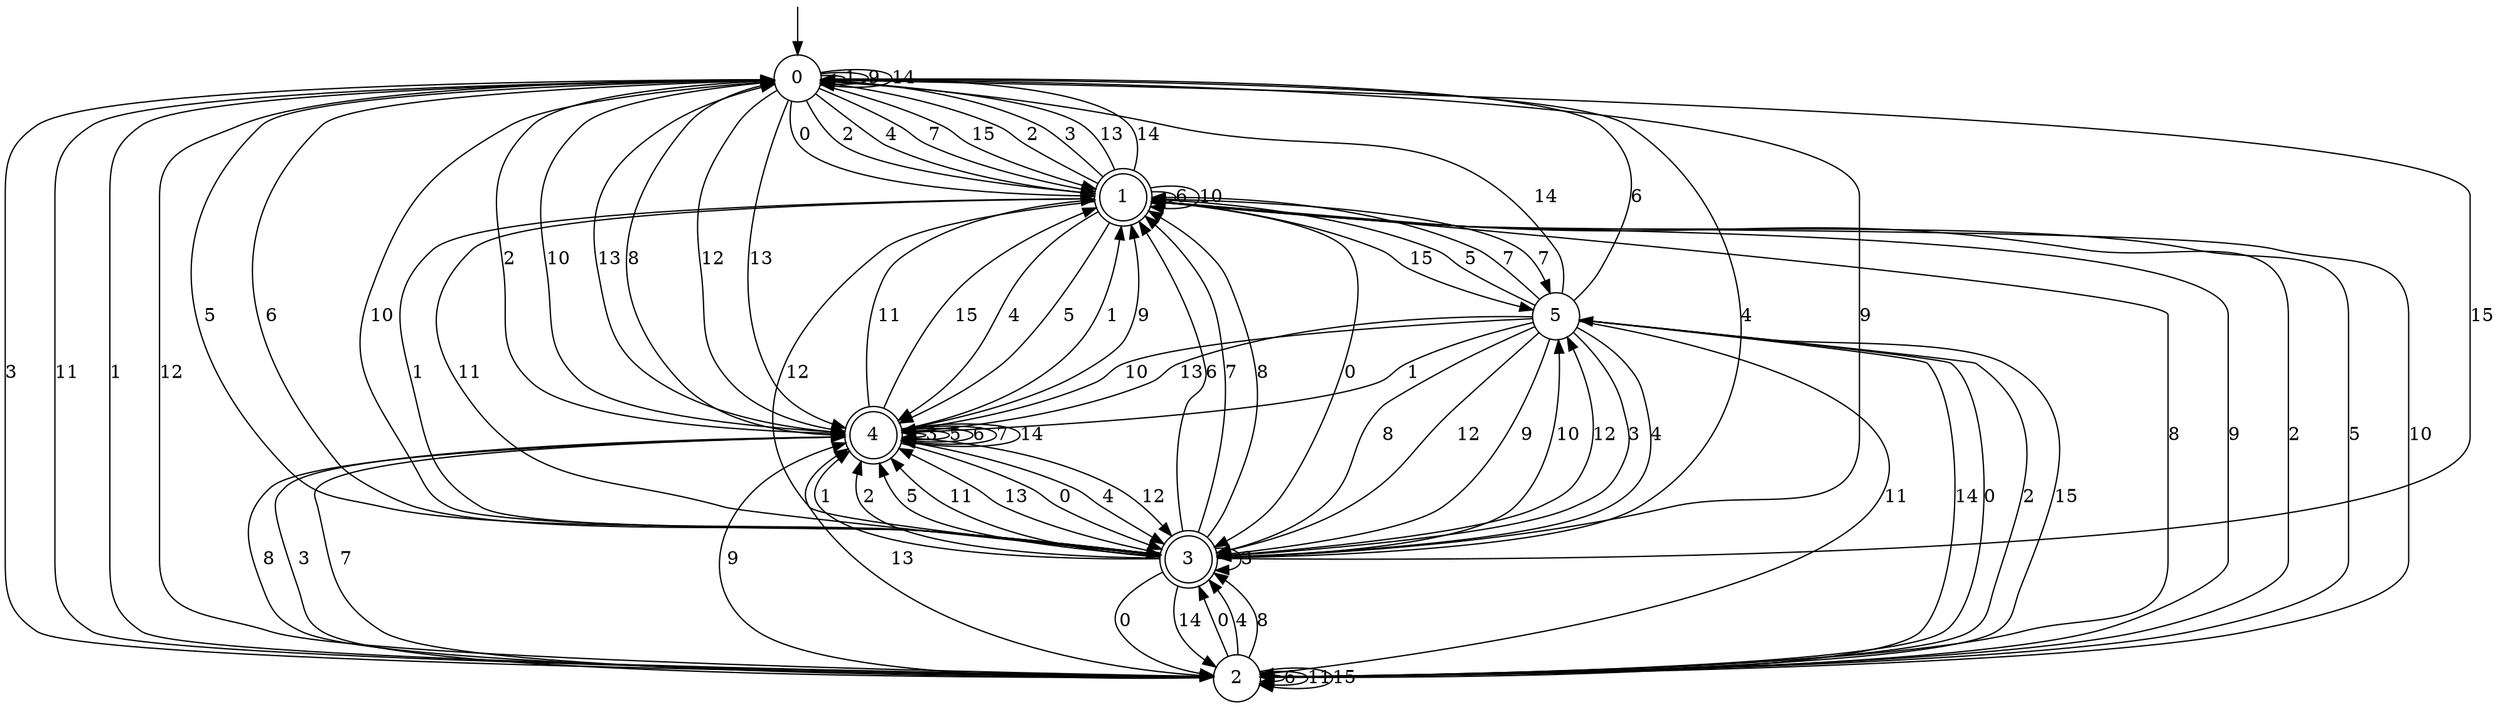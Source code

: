 digraph g {

	s0 [shape="circle" label="0"];
	s1 [shape="doublecircle" label="1"];
	s2 [shape="circle" label="2"];
	s3 [shape="doublecircle" label="3"];
	s4 [shape="doublecircle" label="4"];
	s5 [shape="circle" label="5"];
	s0 -> s1 [label="0"];
	s0 -> s0 [label="1"];
	s0 -> s1 [label="2"];
	s0 -> s2 [label="3"];
	s0 -> s1 [label="4"];
	s0 -> s3 [label="5"];
	s0 -> s3 [label="6"];
	s0 -> s1 [label="7"];
	s0 -> s4 [label="8"];
	s0 -> s0 [label="9"];
	s0 -> s3 [label="10"];
	s0 -> s2 [label="11"];
	s0 -> s4 [label="12"];
	s0 -> s4 [label="13"];
	s0 -> s0 [label="14"];
	s0 -> s1 [label="15"];
	s1 -> s3 [label="0"];
	s1 -> s3 [label="1"];
	s1 -> s0 [label="2"];
	s1 -> s0 [label="3"];
	s1 -> s4 [label="4"];
	s1 -> s4 [label="5"];
	s1 -> s1 [label="6"];
	s1 -> s5 [label="7"];
	s1 -> s2 [label="8"];
	s1 -> s2 [label="9"];
	s1 -> s1 [label="10"];
	s1 -> s3 [label="11"];
	s1 -> s3 [label="12"];
	s1 -> s0 [label="13"];
	s1 -> s0 [label="14"];
	s1 -> s5 [label="15"];
	s2 -> s3 [label="0"];
	s2 -> s0 [label="1"];
	s2 -> s1 [label="2"];
	s2 -> s4 [label="3"];
	s2 -> s3 [label="4"];
	s2 -> s1 [label="5"];
	s2 -> s2 [label="6"];
	s2 -> s4 [label="7"];
	s2 -> s3 [label="8"];
	s2 -> s4 [label="9"];
	s2 -> s1 [label="10"];
	s2 -> s2 [label="11"];
	s2 -> s0 [label="12"];
	s2 -> s4 [label="13"];
	s2 -> s5 [label="14"];
	s2 -> s2 [label="15"];
	s3 -> s2 [label="0"];
	s3 -> s4 [label="1"];
	s3 -> s4 [label="2"];
	s3 -> s3 [label="3"];
	s3 -> s0 [label="4"];
	s3 -> s4 [label="5"];
	s3 -> s1 [label="6"];
	s3 -> s1 [label="7"];
	s3 -> s1 [label="8"];
	s3 -> s0 [label="9"];
	s3 -> s5 [label="10"];
	s3 -> s4 [label="11"];
	s3 -> s5 [label="12"];
	s3 -> s4 [label="13"];
	s3 -> s2 [label="14"];
	s3 -> s0 [label="15"];
	s4 -> s3 [label="0"];
	s4 -> s1 [label="1"];
	s4 -> s0 [label="2"];
	s4 -> s4 [label="3"];
	s4 -> s3 [label="4"];
	s4 -> s4 [label="5"];
	s4 -> s4 [label="6"];
	s4 -> s4 [label="7"];
	s4 -> s2 [label="8"];
	s4 -> s1 [label="9"];
	s4 -> s0 [label="10"];
	s4 -> s1 [label="11"];
	s4 -> s3 [label="12"];
	s4 -> s0 [label="13"];
	s4 -> s4 [label="14"];
	s4 -> s1 [label="15"];
	s5 -> s2 [label="0"];
	s5 -> s4 [label="1"];
	s5 -> s2 [label="2"];
	s5 -> s3 [label="3"];
	s5 -> s3 [label="4"];
	s5 -> s1 [label="5"];
	s5 -> s0 [label="6"];
	s5 -> s1 [label="7"];
	s5 -> s3 [label="8"];
	s5 -> s3 [label="9"];
	s5 -> s4 [label="10"];
	s5 -> s2 [label="11"];
	s5 -> s3 [label="12"];
	s5 -> s4 [label="13"];
	s5 -> s0 [label="14"];
	s5 -> s2 [label="15"];

__start0 [label="" shape="none" width="0" height="0"];
__start0 -> s0;

}
